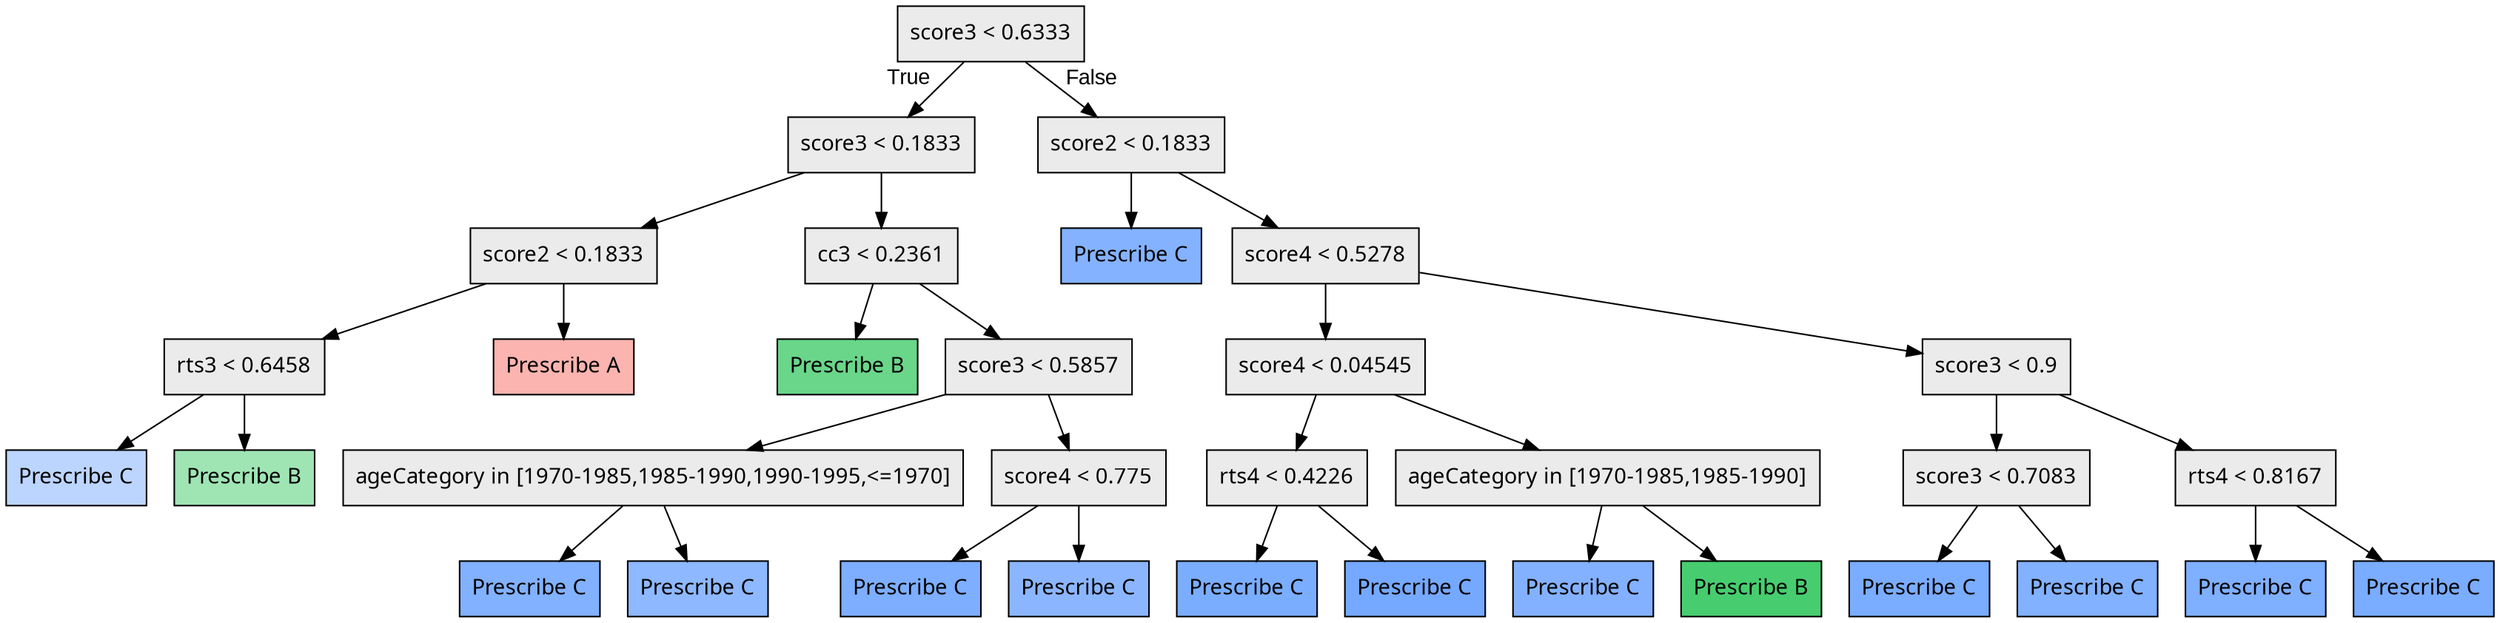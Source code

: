 digraph "G" {
1 [fillcolor="#EBEBEB", fontname="bold arial", label="score3 &lt; 0.6333", shape=box, style="filled"];
2 [fillcolor="#EBEBEB", fontname="bold arial", label="score3 &lt; 0.1833", shape=box, style="filled"];
3 [fillcolor="#EBEBEB", fontname="bold arial", label="score2 &lt; 0.1833", shape=box, style="filled"];
4 [fillcolor="#EBEBEB", fontname="bold arial", label="rts3 &lt; 0.6458", shape=box, style="filled"];
5 [color=black, fillcolor="#619CFF6b", fontname="bold arial", label="Prescribe C", shape=box, style="filled"];
6 [color=black, fillcolor="#00BA3860", fontname="bold arial", label="Prescribe B", shape=box, style="filled"];
7 [color=black, fillcolor="#F8766D8b", fontname="bold arial", label="Prescribe A", shape=box, style="filled"];
8 [fillcolor="#EBEBEB", fontname="bold arial", label="cc3 &lt; 0.2361", shape=box, style="filled"];
9 [color=black, fillcolor="#00BA3896", fontname="bold arial", label="Prescribe B", shape=box, style="filled"];
10 [fillcolor="#EBEBEB", fontname="bold arial", label="score3 &lt; 0.5857", shape=box, style="filled"];
11 [fillcolor="#EBEBEB", fontname="bold arial", label="ageCategory in [1970-1985,1985-1990,1990-1995,&lt;=1970]", shape=box, style="filled"];
12 [color=black, fillcolor="#619CFFca", fontname="bold arial", label="Prescribe C", shape=box, style="filled"];
13 [color=black, fillcolor="#619CFFb6", fontname="bold arial", label="Prescribe C", shape=box, style="filled"];
14 [fillcolor="#EBEBEB", fontname="bold arial", label="score4 &lt; 0.775", shape=box, style="filled"];
15 [color=black, fillcolor="#619CFFd1", fontname="bold arial", label="Prescribe C", shape=box, style="filled"];
16 [color=black, fillcolor="#619CFFbb", fontname="bold arial", label="Prescribe C", shape=box, style="filled"];
17 [fillcolor="#EBEBEB", fontname="bold arial", label="score2 &lt; 0.1833", shape=box, style="filled"];
18 [color=black, fillcolor="#619CFFc6", fontname="bold arial", label="Prescribe C", shape=box, style="filled"];
19 [fillcolor="#EBEBEB", fontname="bold arial", label="score4 &lt; 0.5278", shape=box, style="filled"];
20 [fillcolor="#EBEBEB", fontname="bold arial", label="score4 &lt; 0.04545", shape=box, style="filled"];
21 [fillcolor="#EBEBEB", fontname="bold arial", label="rts4 &lt; 0.4226", shape=box, style="filled"];
22 [color=black, fillcolor="#619CFFd4", fontname="bold arial", label="Prescribe C", shape=box, style="filled"];
23 [color=black, fillcolor="#619CFFdf", fontname="bold arial", label="Prescribe C", shape=box, style="filled"];
24 [fillcolor="#EBEBEB", fontname="bold arial", label="ageCategory in [1970-1985,1985-1990]", shape=box, style="filled"];
25 [color=black, fillcolor="#619CFFc8", fontname="bold arial", label="Prescribe C", shape=box, style="filled"];
26 [color=black, fillcolor="#00BA38b8", fontname="bold arial", label="Prescribe B", shape=box, style="filled"];
27 [fillcolor="#EBEBEB", fontname="bold arial", label="score3 &lt; 0.9", shape=box, style="filled"];
28 [fillcolor="#EBEBEB", fontname="bold arial", label="score3 &lt; 0.7083", shape=box, style="filled"];
29 [color=black, fillcolor="#619CFFd7", fontname="bold arial", label="Prescribe C", shape=box, style="filled"];
30 [color=black, fillcolor="#619CFFca", fontname="bold arial", label="Prescribe C", shape=box, style="filled"];
31 [fillcolor="#EBEBEB", fontname="bold arial", label="rts4 &lt; 0.8167", shape=box, style="filled"];
32 [color=black, fillcolor="#619CFFcf", fontname="bold arial", label="Prescribe C", shape=box, style="filled"];
33 [color=black, fillcolor="#619CFFd7", fontname="bold arial", label="Prescribe C", shape=box, style="filled"];
1 -> 2  [fontname="arial", headlabel="True", key=0, labelangle=45, labeldistance="2.5"];
1 -> 17  [fontname="arial", headlabel="False", key=0, labelangle="-45", labeldistance="2.5"];
2 -> 3  [key=0];
2 -> 8  [key=0];
3 -> 4  [key=0];
3 -> 7  [key=0];
4 -> 5  [key=0];
4 -> 6  [key=0];
8 -> 9  [key=0];
8 -> 10  [key=0];
10 -> 11  [key=0];
10 -> 14  [key=0];
11 -> 12  [key=0];
11 -> 13  [key=0];
14 -> 15  [key=0];
14 -> 16  [key=0];
17 -> 18  [key=0];
17 -> 19  [key=0];
19 -> 20  [key=0];
19 -> 27  [key=0];
20 -> 21  [key=0];
20 -> 24  [key=0];
21 -> 22  [key=0];
21 -> 23  [key=0];
24 -> 25  [key=0];
24 -> 26  [key=0];
27 -> 28  [key=0];
27 -> 31  [key=0];
28 -> 29  [key=0];
28 -> 30  [key=0];
31 -> 32  [key=0];
31 -> 33  [key=0];
}

